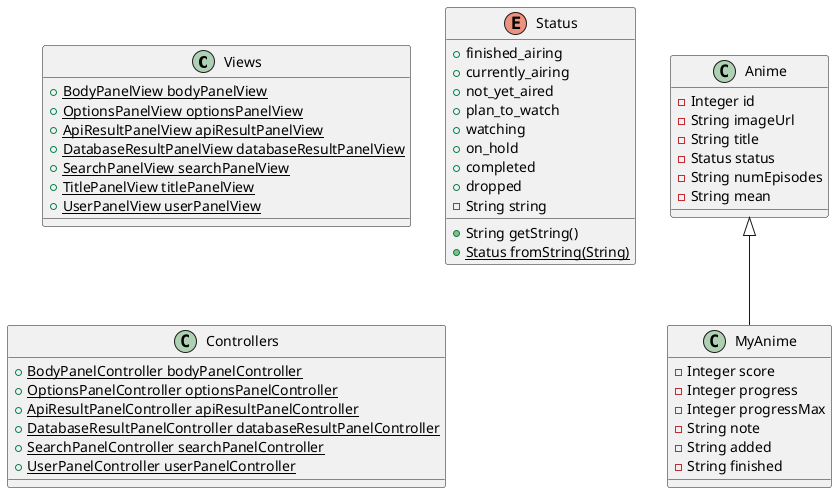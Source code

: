 @startuml
class Views {
+ {static} BodyPanelView bodyPanelView
+ {static} OptionsPanelView optionsPanelView
+ {static} ApiResultPanelView apiResultPanelView
+ {static} DatabaseResultPanelView databaseResultPanelView
+ {static} SearchPanelView searchPanelView
+ {static} TitlePanelView titlePanelView
+ {static} UserPanelView userPanelView
}
enum Status {
+  finished_airing
+  currently_airing
+  not_yet_aired
+  plan_to_watch
+  watching
+  on_hold
+  completed
+  dropped
- String string
+ String getString()
+ {static} Status fromString(String)
}
class Controllers {
+ {static} BodyPanelController bodyPanelController
+ {static} OptionsPanelController optionsPanelController
+ {static} ApiResultPanelController apiResultPanelController
+ {static} DatabaseResultPanelController databaseResultPanelController
+ {static} SearchPanelController searchPanelController
+ {static} UserPanelController userPanelController
}
class Anime {
- Integer id
- String imageUrl
- String title
- Status status
- String numEpisodes
- String mean
}
class MyAnime {
- Integer score
- Integer progress
- Integer progressMax
- String note
- String added
- String finished
}


Anime <|-- MyAnime
@enduml